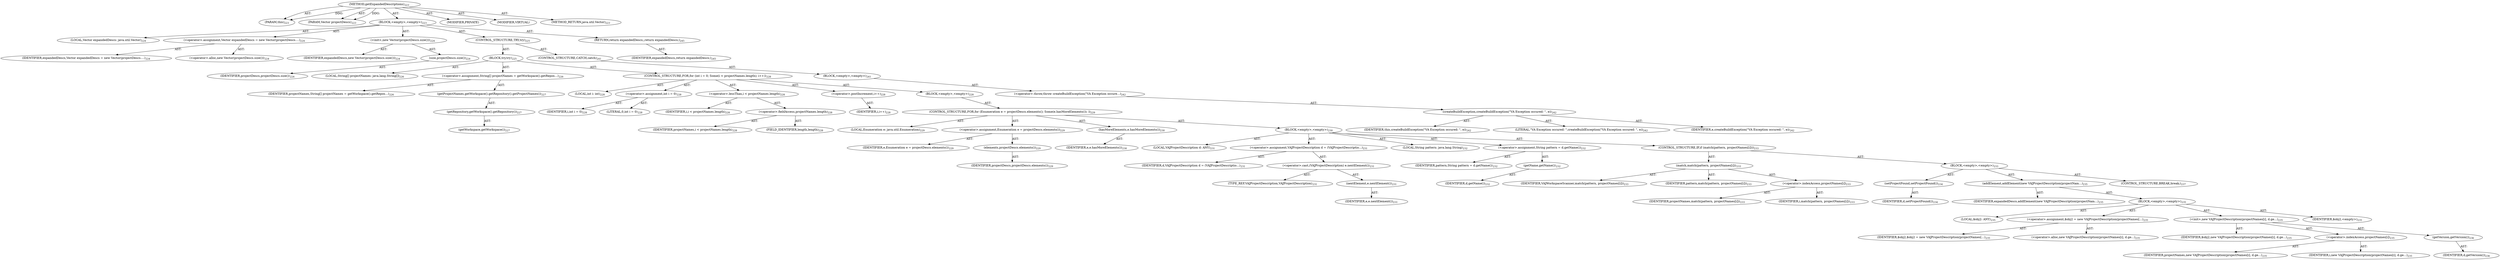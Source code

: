 digraph "getExpandedDescriptions" {  
"111669149700" [label = <(METHOD,getExpandedDescriptions)<SUB>223</SUB>> ]
"115964116994" [label = <(PARAM,this)<SUB>223</SUB>> ]
"115964117012" [label = <(PARAM,Vector projectDescs)<SUB>223</SUB>> ]
"25769803801" [label = <(BLOCK,&lt;empty&gt;,&lt;empty&gt;)<SUB>223</SUB>> ]
"94489280526" [label = <(LOCAL,Vector expandedDescs: java.util.Vector)<SUB>224</SUB>> ]
"30064771203" [label = <(&lt;operator&gt;.assignment,Vector expandedDescs = new Vector(projectDescs....)<SUB>224</SUB>> ]
"68719476863" [label = <(IDENTIFIER,expandedDescs,Vector expandedDescs = new Vector(projectDescs....)<SUB>224</SUB>> ]
"30064771204" [label = <(&lt;operator&gt;.alloc,new Vector(projectDescs.size()))<SUB>224</SUB>> ]
"30064771205" [label = <(&lt;init&gt;,new Vector(projectDescs.size()))<SUB>224</SUB>> ]
"68719476864" [label = <(IDENTIFIER,expandedDescs,new Vector(projectDescs.size()))<SUB>224</SUB>> ]
"30064771206" [label = <(size,projectDescs.size())<SUB>224</SUB>> ]
"68719476865" [label = <(IDENTIFIER,projectDescs,projectDescs.size())<SUB>224</SUB>> ]
"47244640275" [label = <(CONTROL_STRUCTURE,TRY,try)<SUB>225</SUB>> ]
"25769803802" [label = <(BLOCK,try,try)<SUB>225</SUB>> ]
"94489280527" [label = <(LOCAL,String[] projectNames: java.lang.String[])<SUB>226</SUB>> ]
"30064771207" [label = <(&lt;operator&gt;.assignment,String[] projectNames = getWorkspace().getRepos...)<SUB>226</SUB>> ]
"68719476866" [label = <(IDENTIFIER,projectNames,String[] projectNames = getWorkspace().getRepos...)<SUB>226</SUB>> ]
"30064771208" [label = <(getProjectNames,getWorkspace().getRepository().getProjectNames())<SUB>227</SUB>> ]
"30064771209" [label = <(getRepository,getWorkspace().getRepository())<SUB>227</SUB>> ]
"30064771210" [label = <(getWorkspace,getWorkspace())<SUB>227</SUB>> ]
"47244640276" [label = <(CONTROL_STRUCTURE,FOR,for (int i = 0; Some(i &lt; projectNames.length); i++))<SUB>228</SUB>> ]
"94489280528" [label = <(LOCAL,int i: int)<SUB>228</SUB>> ]
"30064771211" [label = <(&lt;operator&gt;.assignment,int i = 0)<SUB>228</SUB>> ]
"68719476867" [label = <(IDENTIFIER,i,int i = 0)<SUB>228</SUB>> ]
"90194313249" [label = <(LITERAL,0,int i = 0)<SUB>228</SUB>> ]
"30064771212" [label = <(&lt;operator&gt;.lessThan,i &lt; projectNames.length)<SUB>228</SUB>> ]
"68719476868" [label = <(IDENTIFIER,i,i &lt; projectNames.length)<SUB>228</SUB>> ]
"30064771213" [label = <(&lt;operator&gt;.fieldAccess,projectNames.length)<SUB>228</SUB>> ]
"68719476869" [label = <(IDENTIFIER,projectNames,i &lt; projectNames.length)<SUB>228</SUB>> ]
"55834574856" [label = <(FIELD_IDENTIFIER,length,length)<SUB>228</SUB>> ]
"30064771214" [label = <(&lt;operator&gt;.postIncrement,i++)<SUB>228</SUB>> ]
"68719476870" [label = <(IDENTIFIER,i,i++)<SUB>228</SUB>> ]
"25769803803" [label = <(BLOCK,&lt;empty&gt;,&lt;empty&gt;)<SUB>228</SUB>> ]
"47244640277" [label = <(CONTROL_STRUCTURE,FOR,for (Enumeration e = projectDescs.elements(); Some(e.hasMoreElements()); ))<SUB>229</SUB>> ]
"94489280529" [label = <(LOCAL,Enumeration e: java.util.Enumeration)<SUB>229</SUB>> ]
"30064771215" [label = <(&lt;operator&gt;.assignment,Enumeration e = projectDescs.elements())<SUB>229</SUB>> ]
"68719476871" [label = <(IDENTIFIER,e,Enumeration e = projectDescs.elements())<SUB>229</SUB>> ]
"30064771216" [label = <(elements,projectDescs.elements())<SUB>229</SUB>> ]
"68719476872" [label = <(IDENTIFIER,projectDescs,projectDescs.elements())<SUB>229</SUB>> ]
"30064771217" [label = <(hasMoreElements,e.hasMoreElements())<SUB>230</SUB>> ]
"68719476873" [label = <(IDENTIFIER,e,e.hasMoreElements())<SUB>230</SUB>> ]
"25769803804" [label = <(BLOCK,&lt;empty&gt;,&lt;empty&gt;)<SUB>230</SUB>> ]
"94489280530" [label = <(LOCAL,VAJProjectDescription d: ANY)<SUB>231</SUB>> ]
"30064771218" [label = <(&lt;operator&gt;.assignment,VAJProjectDescription d = (VAJProjectDescriptio...)<SUB>231</SUB>> ]
"68719476874" [label = <(IDENTIFIER,d,VAJProjectDescription d = (VAJProjectDescriptio...)<SUB>231</SUB>> ]
"30064771219" [label = <(&lt;operator&gt;.cast,(VAJProjectDescription) e.nextElement())<SUB>231</SUB>> ]
"180388626438" [label = <(TYPE_REF,VAJProjectDescription,VAJProjectDescription)<SUB>231</SUB>> ]
"30064771220" [label = <(nextElement,e.nextElement())<SUB>231</SUB>> ]
"68719476875" [label = <(IDENTIFIER,e,e.nextElement())<SUB>231</SUB>> ]
"94489280531" [label = <(LOCAL,String pattern: java.lang.String)<SUB>232</SUB>> ]
"30064771221" [label = <(&lt;operator&gt;.assignment,String pattern = d.getName())<SUB>232</SUB>> ]
"68719476876" [label = <(IDENTIFIER,pattern,String pattern = d.getName())<SUB>232</SUB>> ]
"30064771222" [label = <(getName,getName())<SUB>232</SUB>> ]
"68719476877" [label = <(IDENTIFIER,d,getName())<SUB>232</SUB>> ]
"47244640278" [label = <(CONTROL_STRUCTURE,IF,if (match(pattern, projectNames[i])))<SUB>233</SUB>> ]
"30064771223" [label = <(match,match(pattern, projectNames[i]))<SUB>233</SUB>> ]
"68719476878" [label = <(IDENTIFIER,VAJWorkspaceScanner,match(pattern, projectNames[i]))<SUB>233</SUB>> ]
"68719476879" [label = <(IDENTIFIER,pattern,match(pattern, projectNames[i]))<SUB>233</SUB>> ]
"30064771224" [label = <(&lt;operator&gt;.indexAccess,projectNames[i])<SUB>233</SUB>> ]
"68719476880" [label = <(IDENTIFIER,projectNames,match(pattern, projectNames[i]))<SUB>233</SUB>> ]
"68719476881" [label = <(IDENTIFIER,i,match(pattern, projectNames[i]))<SUB>233</SUB>> ]
"25769803805" [label = <(BLOCK,&lt;empty&gt;,&lt;empty&gt;)<SUB>233</SUB>> ]
"30064771225" [label = <(setProjectFound,setProjectFound())<SUB>234</SUB>> ]
"68719476882" [label = <(IDENTIFIER,d,setProjectFound())<SUB>234</SUB>> ]
"30064771226" [label = <(addElement,addElement(new VAJProjectDescription(projectNam...)<SUB>235</SUB>> ]
"68719476883" [label = <(IDENTIFIER,expandedDescs,addElement(new VAJProjectDescription(projectNam...)<SUB>235</SUB>> ]
"25769803806" [label = <(BLOCK,&lt;empty&gt;,&lt;empty&gt;)<SUB>235</SUB>> ]
"94489280532" [label = <(LOCAL,$obj2: ANY)<SUB>235</SUB>> ]
"30064771227" [label = <(&lt;operator&gt;.assignment,$obj2 = new VAJProjectDescription(projectNames[...)<SUB>235</SUB>> ]
"68719476884" [label = <(IDENTIFIER,$obj2,$obj2 = new VAJProjectDescription(projectNames[...)<SUB>235</SUB>> ]
"30064771228" [label = <(&lt;operator&gt;.alloc,new VAJProjectDescription(projectNames[i], d.ge...)<SUB>235</SUB>> ]
"30064771229" [label = <(&lt;init&gt;,new VAJProjectDescription(projectNames[i], d.ge...)<SUB>235</SUB>> ]
"68719476885" [label = <(IDENTIFIER,$obj2,new VAJProjectDescription(projectNames[i], d.ge...)<SUB>235</SUB>> ]
"30064771230" [label = <(&lt;operator&gt;.indexAccess,projectNames[i])<SUB>235</SUB>> ]
"68719476886" [label = <(IDENTIFIER,projectNames,new VAJProjectDescription(projectNames[i], d.ge...)<SUB>235</SUB>> ]
"68719476887" [label = <(IDENTIFIER,i,new VAJProjectDescription(projectNames[i], d.ge...)<SUB>235</SUB>> ]
"30064771231" [label = <(getVersion,getVersion())<SUB>236</SUB>> ]
"68719476888" [label = <(IDENTIFIER,d,getVersion())<SUB>236</SUB>> ]
"68719476889" [label = <(IDENTIFIER,$obj2,&lt;empty&gt;)<SUB>235</SUB>> ]
"47244640279" [label = <(CONTROL_STRUCTURE,BREAK,break;)<SUB>237</SUB>> ]
"47244640280" [label = <(CONTROL_STRUCTURE,CATCH,catch)<SUB>241</SUB>> ]
"25769803807" [label = <(BLOCK,&lt;empty&gt;,&lt;empty&gt;)<SUB>241</SUB>> ]
"30064771232" [label = <(&lt;operator&gt;.throw,throw createBuildException(&quot;VA Exception occure...)<SUB>242</SUB>> ]
"30064771233" [label = <(createBuildException,createBuildException(&quot;VA Exception occured: &quot;, e))<SUB>242</SUB>> ]
"68719476748" [label = <(IDENTIFIER,this,createBuildException(&quot;VA Exception occured: &quot;, e))<SUB>242</SUB>> ]
"90194313250" [label = <(LITERAL,&quot;VA Exception occured: &quot;,createBuildException(&quot;VA Exception occured: &quot;, e))<SUB>242</SUB>> ]
"68719476890" [label = <(IDENTIFIER,e,createBuildException(&quot;VA Exception occured: &quot;, e))<SUB>242</SUB>> ]
"146028888066" [label = <(RETURN,return expandedDescs;,return expandedDescs;)<SUB>245</SUB>> ]
"68719476891" [label = <(IDENTIFIER,expandedDescs,return expandedDescs;)<SUB>245</SUB>> ]
"133143986184" [label = <(MODIFIER,PRIVATE)> ]
"133143986185" [label = <(MODIFIER,VIRTUAL)> ]
"128849018884" [label = <(METHOD_RETURN,java.util.Vector)<SUB>223</SUB>> ]
  "111669149700" -> "115964116994"  [ label = "AST: "] 
  "111669149700" -> "115964117012"  [ label = "AST: "] 
  "111669149700" -> "25769803801"  [ label = "AST: "] 
  "111669149700" -> "133143986184"  [ label = "AST: "] 
  "111669149700" -> "133143986185"  [ label = "AST: "] 
  "111669149700" -> "128849018884"  [ label = "AST: "] 
  "25769803801" -> "94489280526"  [ label = "AST: "] 
  "25769803801" -> "30064771203"  [ label = "AST: "] 
  "25769803801" -> "30064771205"  [ label = "AST: "] 
  "25769803801" -> "47244640275"  [ label = "AST: "] 
  "25769803801" -> "146028888066"  [ label = "AST: "] 
  "30064771203" -> "68719476863"  [ label = "AST: "] 
  "30064771203" -> "30064771204"  [ label = "AST: "] 
  "30064771205" -> "68719476864"  [ label = "AST: "] 
  "30064771205" -> "30064771206"  [ label = "AST: "] 
  "30064771206" -> "68719476865"  [ label = "AST: "] 
  "47244640275" -> "25769803802"  [ label = "AST: "] 
  "47244640275" -> "47244640280"  [ label = "AST: "] 
  "25769803802" -> "94489280527"  [ label = "AST: "] 
  "25769803802" -> "30064771207"  [ label = "AST: "] 
  "25769803802" -> "47244640276"  [ label = "AST: "] 
  "30064771207" -> "68719476866"  [ label = "AST: "] 
  "30064771207" -> "30064771208"  [ label = "AST: "] 
  "30064771208" -> "30064771209"  [ label = "AST: "] 
  "30064771209" -> "30064771210"  [ label = "AST: "] 
  "47244640276" -> "94489280528"  [ label = "AST: "] 
  "47244640276" -> "30064771211"  [ label = "AST: "] 
  "47244640276" -> "30064771212"  [ label = "AST: "] 
  "47244640276" -> "30064771214"  [ label = "AST: "] 
  "47244640276" -> "25769803803"  [ label = "AST: "] 
  "30064771211" -> "68719476867"  [ label = "AST: "] 
  "30064771211" -> "90194313249"  [ label = "AST: "] 
  "30064771212" -> "68719476868"  [ label = "AST: "] 
  "30064771212" -> "30064771213"  [ label = "AST: "] 
  "30064771213" -> "68719476869"  [ label = "AST: "] 
  "30064771213" -> "55834574856"  [ label = "AST: "] 
  "30064771214" -> "68719476870"  [ label = "AST: "] 
  "25769803803" -> "47244640277"  [ label = "AST: "] 
  "47244640277" -> "94489280529"  [ label = "AST: "] 
  "47244640277" -> "30064771215"  [ label = "AST: "] 
  "47244640277" -> "30064771217"  [ label = "AST: "] 
  "47244640277" -> "25769803804"  [ label = "AST: "] 
  "30064771215" -> "68719476871"  [ label = "AST: "] 
  "30064771215" -> "30064771216"  [ label = "AST: "] 
  "30064771216" -> "68719476872"  [ label = "AST: "] 
  "30064771217" -> "68719476873"  [ label = "AST: "] 
  "25769803804" -> "94489280530"  [ label = "AST: "] 
  "25769803804" -> "30064771218"  [ label = "AST: "] 
  "25769803804" -> "94489280531"  [ label = "AST: "] 
  "25769803804" -> "30064771221"  [ label = "AST: "] 
  "25769803804" -> "47244640278"  [ label = "AST: "] 
  "30064771218" -> "68719476874"  [ label = "AST: "] 
  "30064771218" -> "30064771219"  [ label = "AST: "] 
  "30064771219" -> "180388626438"  [ label = "AST: "] 
  "30064771219" -> "30064771220"  [ label = "AST: "] 
  "30064771220" -> "68719476875"  [ label = "AST: "] 
  "30064771221" -> "68719476876"  [ label = "AST: "] 
  "30064771221" -> "30064771222"  [ label = "AST: "] 
  "30064771222" -> "68719476877"  [ label = "AST: "] 
  "47244640278" -> "30064771223"  [ label = "AST: "] 
  "47244640278" -> "25769803805"  [ label = "AST: "] 
  "30064771223" -> "68719476878"  [ label = "AST: "] 
  "30064771223" -> "68719476879"  [ label = "AST: "] 
  "30064771223" -> "30064771224"  [ label = "AST: "] 
  "30064771224" -> "68719476880"  [ label = "AST: "] 
  "30064771224" -> "68719476881"  [ label = "AST: "] 
  "25769803805" -> "30064771225"  [ label = "AST: "] 
  "25769803805" -> "30064771226"  [ label = "AST: "] 
  "25769803805" -> "47244640279"  [ label = "AST: "] 
  "30064771225" -> "68719476882"  [ label = "AST: "] 
  "30064771226" -> "68719476883"  [ label = "AST: "] 
  "30064771226" -> "25769803806"  [ label = "AST: "] 
  "25769803806" -> "94489280532"  [ label = "AST: "] 
  "25769803806" -> "30064771227"  [ label = "AST: "] 
  "25769803806" -> "30064771229"  [ label = "AST: "] 
  "25769803806" -> "68719476889"  [ label = "AST: "] 
  "30064771227" -> "68719476884"  [ label = "AST: "] 
  "30064771227" -> "30064771228"  [ label = "AST: "] 
  "30064771229" -> "68719476885"  [ label = "AST: "] 
  "30064771229" -> "30064771230"  [ label = "AST: "] 
  "30064771229" -> "30064771231"  [ label = "AST: "] 
  "30064771230" -> "68719476886"  [ label = "AST: "] 
  "30064771230" -> "68719476887"  [ label = "AST: "] 
  "30064771231" -> "68719476888"  [ label = "AST: "] 
  "47244640280" -> "25769803807"  [ label = "AST: "] 
  "25769803807" -> "30064771232"  [ label = "AST: "] 
  "30064771232" -> "30064771233"  [ label = "AST: "] 
  "30064771233" -> "68719476748"  [ label = "AST: "] 
  "30064771233" -> "90194313250"  [ label = "AST: "] 
  "30064771233" -> "68719476890"  [ label = "AST: "] 
  "146028888066" -> "68719476891"  [ label = "AST: "] 
  "111669149700" -> "115964116994"  [ label = "DDG: "] 
  "111669149700" -> "115964117012"  [ label = "DDG: "] 
}
